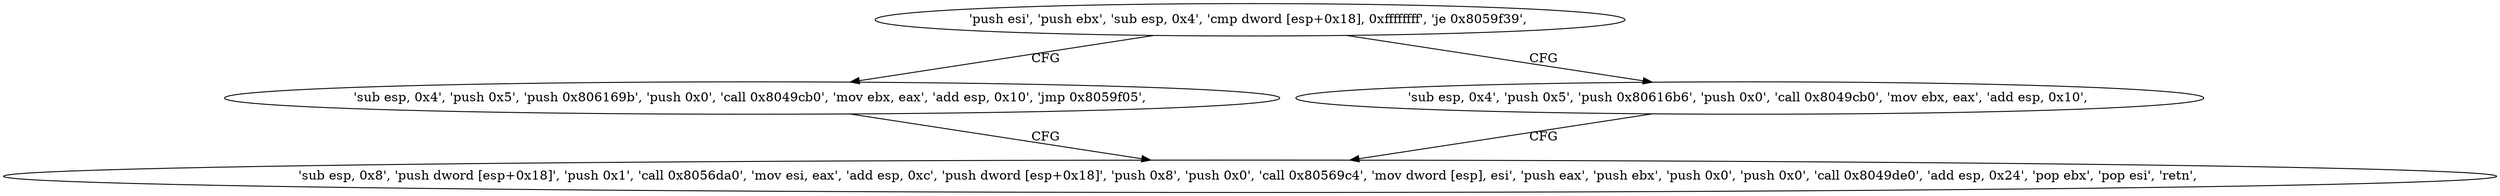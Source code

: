 digraph "func" {
"134586083" [label = "'push esi', 'push ebx', 'sub esp, 0x4', 'cmp dword [esp+0x18], 0xffffffff', 'je 0x8059f39', " ]
"134586169" [label = "'sub esp, 0x4', 'push 0x5', 'push 0x806169b', 'push 0x0', 'call 0x8049cb0', 'mov ebx, eax', 'add esp, 0x10', 'jmp 0x8059f05', " ]
"134586095" [label = "'sub esp, 0x4', 'push 0x5', 'push 0x80616b6', 'push 0x0', 'call 0x8049cb0', 'mov ebx, eax', 'add esp, 0x10', " ]
"134586117" [label = "'sub esp, 0x8', 'push dword [esp+0x18]', 'push 0x1', 'call 0x8056da0', 'mov esi, eax', 'add esp, 0xc', 'push dword [esp+0x18]', 'push 0x8', 'push 0x0', 'call 0x80569c4', 'mov dword [esp], esi', 'push eax', 'push ebx', 'push 0x0', 'push 0x0', 'call 0x8049de0', 'add esp, 0x24', 'pop ebx', 'pop esi', 'retn', " ]
"134586083" -> "134586169" [ label = "CFG" ]
"134586083" -> "134586095" [ label = "CFG" ]
"134586169" -> "134586117" [ label = "CFG" ]
"134586095" -> "134586117" [ label = "CFG" ]
}
